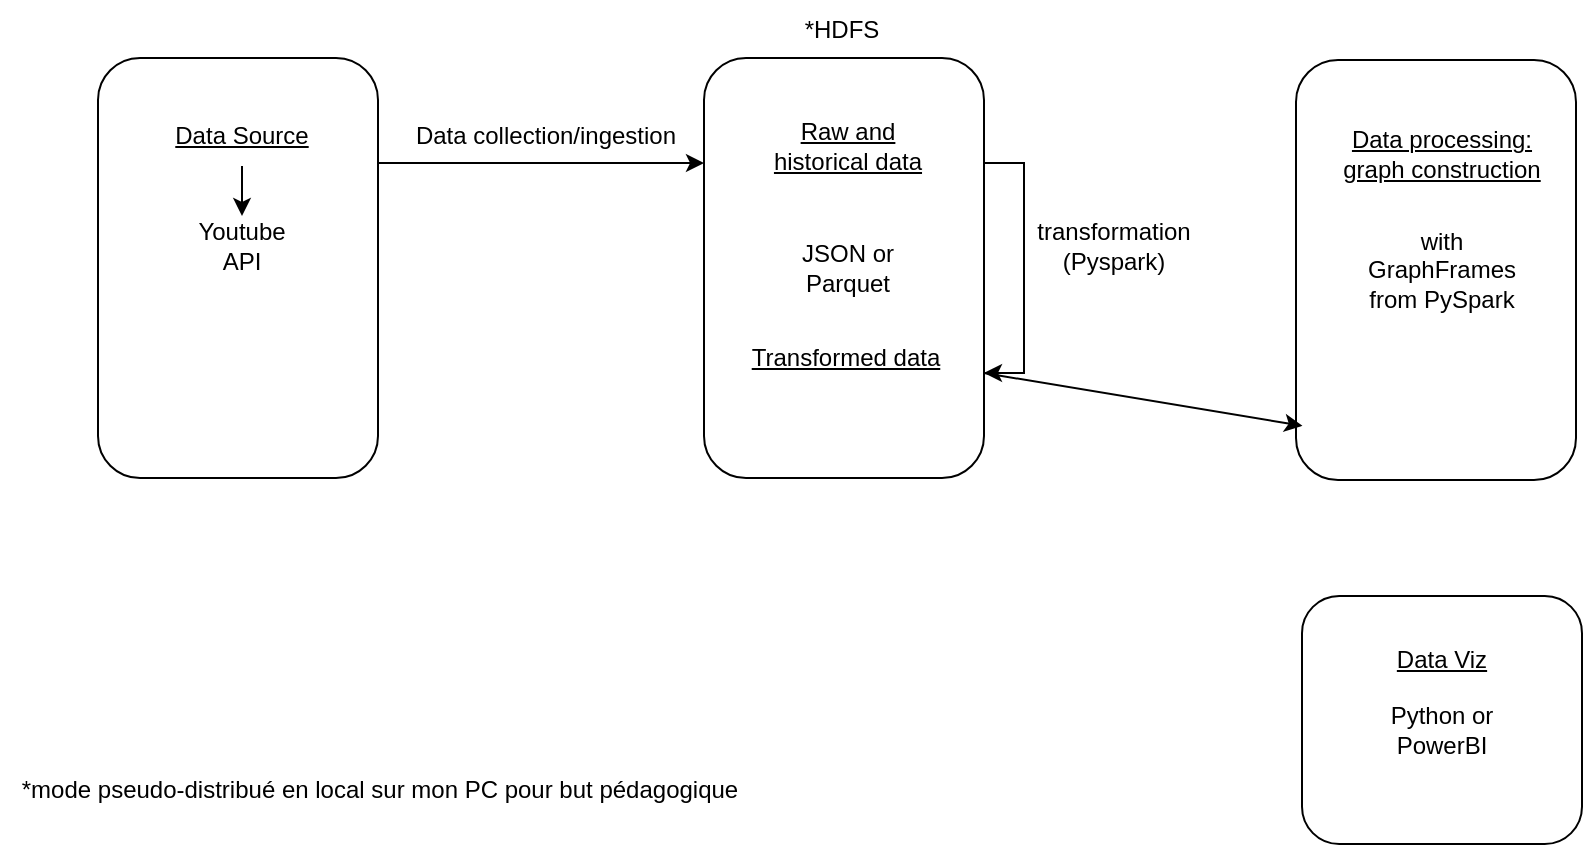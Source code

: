 <mxfile version="25.0.3">
  <diagram name="Page-1" id="b520641d-4fe3-3701-9064-5fc419738815">
    <mxGraphModel dx="1050" dy="537" grid="1" gridSize="10" guides="1" tooltips="1" connect="1" arrows="1" fold="1" page="1" pageScale="1" pageWidth="1100" pageHeight="850" background="none" math="0" shadow="0">
      <root>
        <mxCell id="0" />
        <mxCell id="1" parent="0" />
        <mxCell id="sNfA3nSiCz0nSOnP9Lyy-17" style="edgeStyle=orthogonalEdgeStyle;rounded=0;orthogonalLoop=1;jettySize=auto;html=1;exitX=0.25;exitY=0;exitDx=0;exitDy=0;entryX=0.25;entryY=1;entryDx=0;entryDy=0;" parent="1" source="sNfA3nSiCz0nSOnP9Lyy-1" target="sNfA3nSiCz0nSOnP9Lyy-4" edge="1">
          <mxGeometry relative="1" as="geometry" />
        </mxCell>
        <mxCell id="sNfA3nSiCz0nSOnP9Lyy-1" value="" style="rounded=1;whiteSpace=wrap;html=1;rotation=90;" parent="1" vertex="1">
          <mxGeometry x="104" y="104" width="210" height="140" as="geometry" />
        </mxCell>
        <mxCell id="tZwlnaMyNxYO-LOeVJTQ-5" value="" style="edgeStyle=orthogonalEdgeStyle;rounded=0;orthogonalLoop=1;jettySize=auto;html=1;" edge="1" parent="1" source="sNfA3nSiCz0nSOnP9Lyy-2" target="sNfA3nSiCz0nSOnP9Lyy-3">
          <mxGeometry relative="1" as="geometry" />
        </mxCell>
        <mxCell id="sNfA3nSiCz0nSOnP9Lyy-2" value="&lt;u&gt;Data Source&lt;/u&gt;" style="text;html=1;align=center;verticalAlign=middle;whiteSpace=wrap;rounded=0;" parent="1" vertex="1">
          <mxGeometry x="156" y="93" width="110" height="30" as="geometry" />
        </mxCell>
        <mxCell id="sNfA3nSiCz0nSOnP9Lyy-3" value="Youtube API" style="text;html=1;align=center;verticalAlign=middle;whiteSpace=wrap;rounded=0;" parent="1" vertex="1">
          <mxGeometry x="181" y="148" width="60" height="30" as="geometry" />
        </mxCell>
        <mxCell id="sNfA3nSiCz0nSOnP9Lyy-4" value="" style="rounded=1;whiteSpace=wrap;html=1;rotation=90;" parent="1" vertex="1">
          <mxGeometry x="407" y="104" width="210" height="140" as="geometry" />
        </mxCell>
        <mxCell id="sNfA3nSiCz0nSOnP9Lyy-5" value="&lt;u&gt;Raw and historical data&lt;/u&gt;" style="text;html=1;align=center;verticalAlign=middle;whiteSpace=wrap;rounded=0;" parent="1" vertex="1">
          <mxGeometry x="464" y="98" width="100" height="30" as="geometry" />
        </mxCell>
        <mxCell id="sNfA3nSiCz0nSOnP9Lyy-7" value="&lt;u&gt;Transformed data&lt;/u&gt;" style="text;html=1;align=center;verticalAlign=middle;whiteSpace=wrap;rounded=0;" parent="1" vertex="1">
          <mxGeometry x="463" y="204" width="100" height="30" as="geometry" />
        </mxCell>
        <mxCell id="sNfA3nSiCz0nSOnP9Lyy-8" value="JSON or Parquet" style="text;html=1;align=center;verticalAlign=middle;whiteSpace=wrap;rounded=0;" parent="1" vertex="1">
          <mxGeometry x="484" y="159" width="60" height="30" as="geometry" />
        </mxCell>
        <mxCell id="sNfA3nSiCz0nSOnP9Lyy-9" value="*HDFS" style="text;html=1;align=center;verticalAlign=middle;whiteSpace=wrap;rounded=0;" parent="1" vertex="1">
          <mxGeometry x="451" y="40" width="120" height="30" as="geometry" />
        </mxCell>
        <mxCell id="sNfA3nSiCz0nSOnP9Lyy-10" value="*mode pseudo-distribué en local sur mon PC pour but pédagogique" style="text;html=1;align=center;verticalAlign=middle;whiteSpace=wrap;rounded=0;" parent="1" vertex="1">
          <mxGeometry x="90" y="420" width="380" height="30" as="geometry" />
        </mxCell>
        <mxCell id="sNfA3nSiCz0nSOnP9Lyy-11" value="" style="rounded=1;whiteSpace=wrap;html=1;rotation=90;" parent="1" vertex="1">
          <mxGeometry x="703" y="105" width="210" height="140" as="geometry" />
        </mxCell>
        <mxCell id="sNfA3nSiCz0nSOnP9Lyy-12" value="&lt;u&gt;Data processing: graph construction&lt;/u&gt;" style="text;html=1;align=center;verticalAlign=middle;whiteSpace=wrap;rounded=0;" parent="1" vertex="1">
          <mxGeometry x="756" y="102" width="110" height="30" as="geometry" />
        </mxCell>
        <mxCell id="sNfA3nSiCz0nSOnP9Lyy-15" value="with GraphFrames from PySpark" style="text;html=1;align=center;verticalAlign=middle;whiteSpace=wrap;rounded=0;" parent="1" vertex="1">
          <mxGeometry x="781" y="160" width="60" height="30" as="geometry" />
        </mxCell>
        <mxCell id="sNfA3nSiCz0nSOnP9Lyy-20" value="Data collection/ingestion" style="text;html=1;align=center;verticalAlign=middle;whiteSpace=wrap;rounded=0;" parent="1" vertex="1">
          <mxGeometry x="278" y="93" width="170" height="30" as="geometry" />
        </mxCell>
        <mxCell id="sNfA3nSiCz0nSOnP9Lyy-22" style="edgeStyle=orthogonalEdgeStyle;rounded=0;orthogonalLoop=1;jettySize=auto;html=1;exitX=0.25;exitY=0;exitDx=0;exitDy=0;entryX=0.75;entryY=0;entryDx=0;entryDy=0;" parent="1" source="sNfA3nSiCz0nSOnP9Lyy-4" target="sNfA3nSiCz0nSOnP9Lyy-4" edge="1">
          <mxGeometry relative="1" as="geometry" />
        </mxCell>
        <mxCell id="sNfA3nSiCz0nSOnP9Lyy-23" value="transformation (Pyspark)" style="text;html=1;align=center;verticalAlign=middle;whiteSpace=wrap;rounded=0;" parent="1" vertex="1">
          <mxGeometry x="617" y="148" width="60" height="30" as="geometry" />
        </mxCell>
        <mxCell id="tZwlnaMyNxYO-LOeVJTQ-3" value="" style="endArrow=classic;html=1;rounded=0;exitX=0.75;exitY=0;exitDx=0;exitDy=0;entryX=0.871;entryY=0.977;entryDx=0;entryDy=0;entryPerimeter=0;" edge="1" parent="1" source="sNfA3nSiCz0nSOnP9Lyy-4" target="sNfA3nSiCz0nSOnP9Lyy-11">
          <mxGeometry width="50" height="50" relative="1" as="geometry">
            <mxPoint x="540" y="310" as="sourcePoint" />
            <mxPoint x="730" y="250" as="targetPoint" />
          </mxGeometry>
        </mxCell>
        <mxCell id="tZwlnaMyNxYO-LOeVJTQ-4" value="" style="rounded=1;whiteSpace=wrap;html=1;rotation=90;" vertex="1" parent="1">
          <mxGeometry x="749" y="330" width="124" height="140" as="geometry" />
        </mxCell>
        <mxCell id="tZwlnaMyNxYO-LOeVJTQ-6" value="&lt;u&gt;Data Viz&lt;/u&gt;" style="text;html=1;align=center;verticalAlign=middle;whiteSpace=wrap;rounded=0;" vertex="1" parent="1">
          <mxGeometry x="756" y="355" width="110" height="30" as="geometry" />
        </mxCell>
        <mxCell id="tZwlnaMyNxYO-LOeVJTQ-7" value="Python or PowerBI" style="text;html=1;align=center;verticalAlign=middle;whiteSpace=wrap;rounded=0;" vertex="1" parent="1">
          <mxGeometry x="781" y="390" width="60" height="30" as="geometry" />
        </mxCell>
      </root>
    </mxGraphModel>
  </diagram>
</mxfile>
